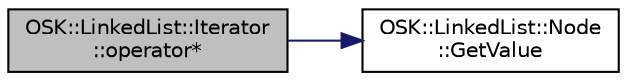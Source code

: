 digraph "OSK::LinkedList::Iterator::operator*"
{
 // LATEX_PDF_SIZE
  edge [fontname="Helvetica",fontsize="10",labelfontname="Helvetica",labelfontsize="10"];
  node [fontname="Helvetica",fontsize="10",shape=record];
  rankdir="LR";
  Node1 [label="OSK::LinkedList::Iterator\l::operator*",height=0.2,width=0.4,color="black", fillcolor="grey75", style="filled", fontcolor="black",tooltip="Devuelve el valor apuntado por el iterador."];
  Node1 -> Node2 [color="midnightblue",fontsize="10",style="solid",fontname="Helvetica"];
  Node2 [label="OSK::LinkedList::Node\l::GetValue",height=0.2,width=0.4,color="black", fillcolor="white", style="filled",URL="$class_o_s_k_1_1_linked_list_1_1_node.html#a8ebd20dfa1d1861dd74e14374f5606b8",tooltip="Crea un nodo con el elemento dado."];
}

